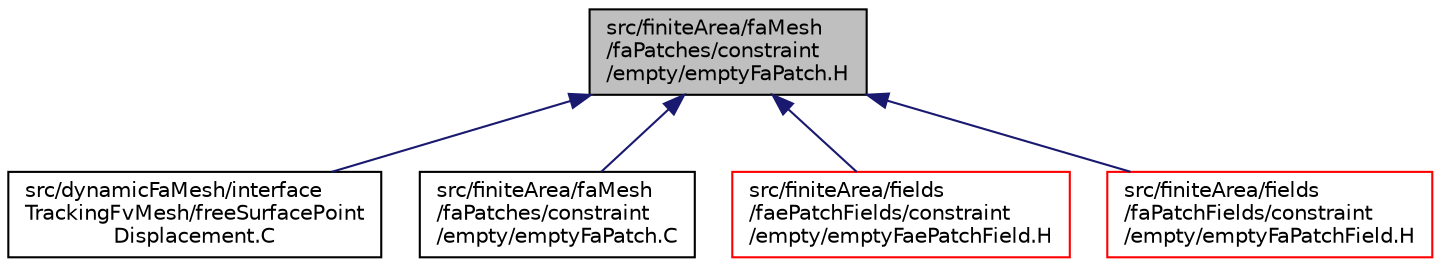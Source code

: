 digraph "src/finiteArea/faMesh/faPatches/constraint/empty/emptyFaPatch.H"
{
  bgcolor="transparent";
  edge [fontname="Helvetica",fontsize="10",labelfontname="Helvetica",labelfontsize="10"];
  node [fontname="Helvetica",fontsize="10",shape=record];
  Node1 [label="src/finiteArea/faMesh\l/faPatches/constraint\l/empty/emptyFaPatch.H",height=0.2,width=0.4,color="black", fillcolor="grey75", style="filled" fontcolor="black"];
  Node1 -> Node2 [dir="back",color="midnightblue",fontsize="10",style="solid",fontname="Helvetica"];
  Node2 [label="src/dynamicFaMesh/interface\lTrackingFvMesh/freeSurfacePoint\lDisplacement.C",height=0.2,width=0.4,color="black",URL="$freeSurfacePointDisplacement_8C.html"];
  Node1 -> Node3 [dir="back",color="midnightblue",fontsize="10",style="solid",fontname="Helvetica"];
  Node3 [label="src/finiteArea/faMesh\l/faPatches/constraint\l/empty/emptyFaPatch.C",height=0.2,width=0.4,color="black",URL="$emptyFaPatch_8C.html"];
  Node1 -> Node4 [dir="back",color="midnightblue",fontsize="10",style="solid",fontname="Helvetica"];
  Node4 [label="src/finiteArea/fields\l/faePatchFields/constraint\l/empty/emptyFaePatchField.H",height=0.2,width=0.4,color="red",URL="$emptyFaePatchField_8H.html"];
  Node1 -> Node5 [dir="back",color="midnightblue",fontsize="10",style="solid",fontname="Helvetica"];
  Node5 [label="src/finiteArea/fields\l/faPatchFields/constraint\l/empty/emptyFaPatchField.H",height=0.2,width=0.4,color="red",URL="$emptyFaPatchField_8H.html"];
}
